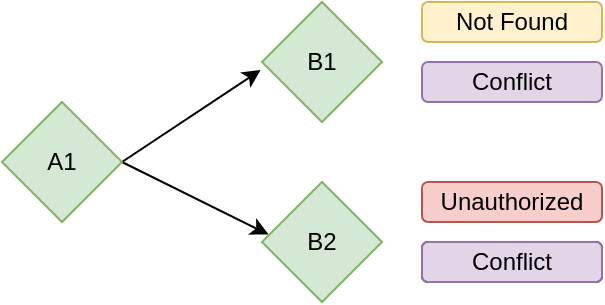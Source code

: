 <mxfile version="12.3.8" type="device" pages="1"><diagram id="c4bd3mxMKRlmToPMLs-u" name="Page-1"><mxGraphModel dx="625" dy="470" grid="1" gridSize="10" guides="1" tooltips="1" connect="1" arrows="1" fold="1" page="1" pageScale="1" pageWidth="850" pageHeight="1100" math="0" shadow="0"><root><mxCell id="0"/><mxCell id="1" parent="0"/><mxCell id="wDy422q0w8JbcIhj8h64-3" value="Not Found" style="rounded=1;whiteSpace=wrap;html=1;fillColor=#fff2cc;strokeColor=#d6b656;" parent="1" vertex="1"><mxGeometry x="390" y="260" width="90" height="20" as="geometry"/></mxCell><mxCell id="wDy422q0w8JbcIhj8h64-28" style="rounded=0;orthogonalLoop=1;jettySize=auto;html=1;exitX=1;exitY=0.5;exitDx=0;exitDy=0;entryX=0.055;entryY=0.438;entryDx=0;entryDy=0;entryPerimeter=0;" parent="1" source="wDy422q0w8JbcIhj8h64-10" target="wDy422q0w8JbcIhj8h64-14" edge="1"><mxGeometry relative="1" as="geometry"/></mxCell><mxCell id="wDy422q0w8JbcIhj8h64-30" style="edgeStyle=none;rounded=0;orthogonalLoop=1;jettySize=auto;html=1;exitX=1;exitY=0.5;exitDx=0;exitDy=0;entryX=-0.012;entryY=0.567;entryDx=0;entryDy=0;entryPerimeter=0;" parent="1" source="wDy422q0w8JbcIhj8h64-10" target="wDy422q0w8JbcIhj8h64-13" edge="1"><mxGeometry relative="1" as="geometry"/></mxCell><mxCell id="wDy422q0w8JbcIhj8h64-10" value="A1" style="rhombus;whiteSpace=wrap;html=1;fillColor=#d5e8d4;strokeColor=#82b366;" parent="1" vertex="1"><mxGeometry x="180" y="310" width="60" height="60" as="geometry"/></mxCell><mxCell id="wDy422q0w8JbcIhj8h64-13" value="B1" style="rhombus;whiteSpace=wrap;html=1;fillColor=#d5e8d4;strokeColor=#82b366;" parent="1" vertex="1"><mxGeometry x="310" y="260" width="60" height="60" as="geometry"/></mxCell><mxCell id="wDy422q0w8JbcIhj8h64-14" value="B2" style="rhombus;whiteSpace=wrap;html=1;fillColor=#d5e8d4;strokeColor=#82b366;" parent="1" vertex="1"><mxGeometry x="310" y="350" width="60" height="60" as="geometry"/></mxCell><mxCell id="wDy422q0w8JbcIhj8h64-16" value="&lt;div&gt;Conflict&lt;/div&gt;" style="rounded=1;whiteSpace=wrap;html=1;fillColor=#e1d5e7;strokeColor=#9673a6;" parent="1" vertex="1"><mxGeometry x="390" y="290" width="90" height="20" as="geometry"/></mxCell><mxCell id="wDy422q0w8JbcIhj8h64-17" value="&lt;div&gt;Conflict&lt;/div&gt;" style="rounded=1;whiteSpace=wrap;html=1;" parent="1" vertex="1"><mxGeometry x="390" y="380" width="90" height="20" as="geometry"/></mxCell><mxCell id="wDy422q0w8JbcIhj8h64-18" value="Unauthorized" style="rounded=1;whiteSpace=wrap;html=1;fillColor=#f8cecc;strokeColor=#b85450;" parent="1" vertex="1"><mxGeometry x="390" y="350" width="90" height="20" as="geometry"/></mxCell><mxCell id="wDy422q0w8JbcIhj8h64-19" value="&lt;div&gt;Conflict&lt;/div&gt;" style="rounded=1;whiteSpace=wrap;html=1;fillColor=#e1d5e7;strokeColor=#9673a6;" parent="1" vertex="1"><mxGeometry x="390" y="380" width="90" height="20" as="geometry"/></mxCell></root></mxGraphModel></diagram></mxfile>